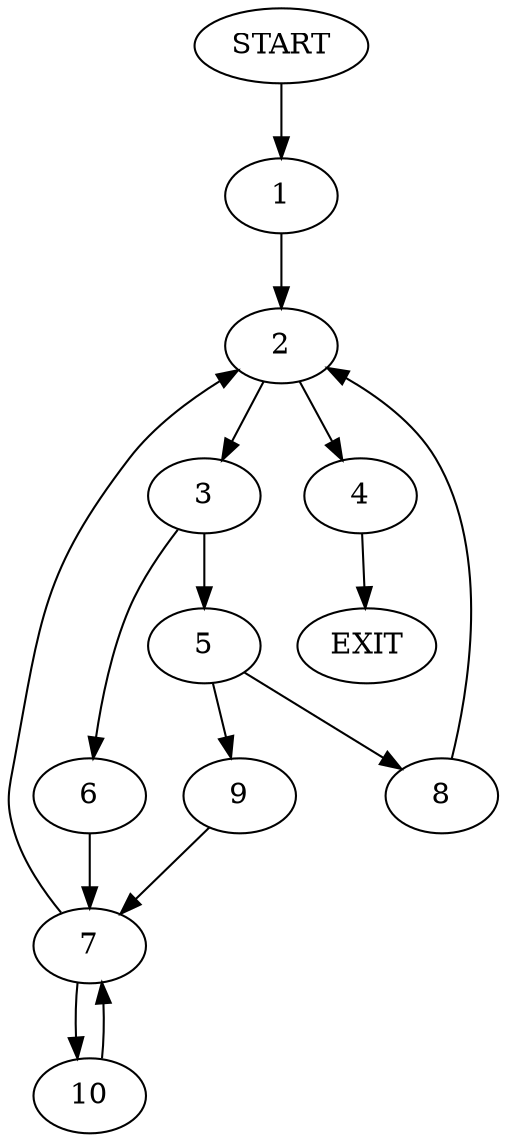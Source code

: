 digraph {
0 [label="START"]
11 [label="EXIT"]
0 -> 1
1 -> 2
2 -> 3
2 -> 4
3 -> 5
3 -> 6
4 -> 11
6 -> 7
5 -> 8
5 -> 9
7 -> 10
7 -> 2
8 -> 2
9 -> 7
10 -> 7
}

